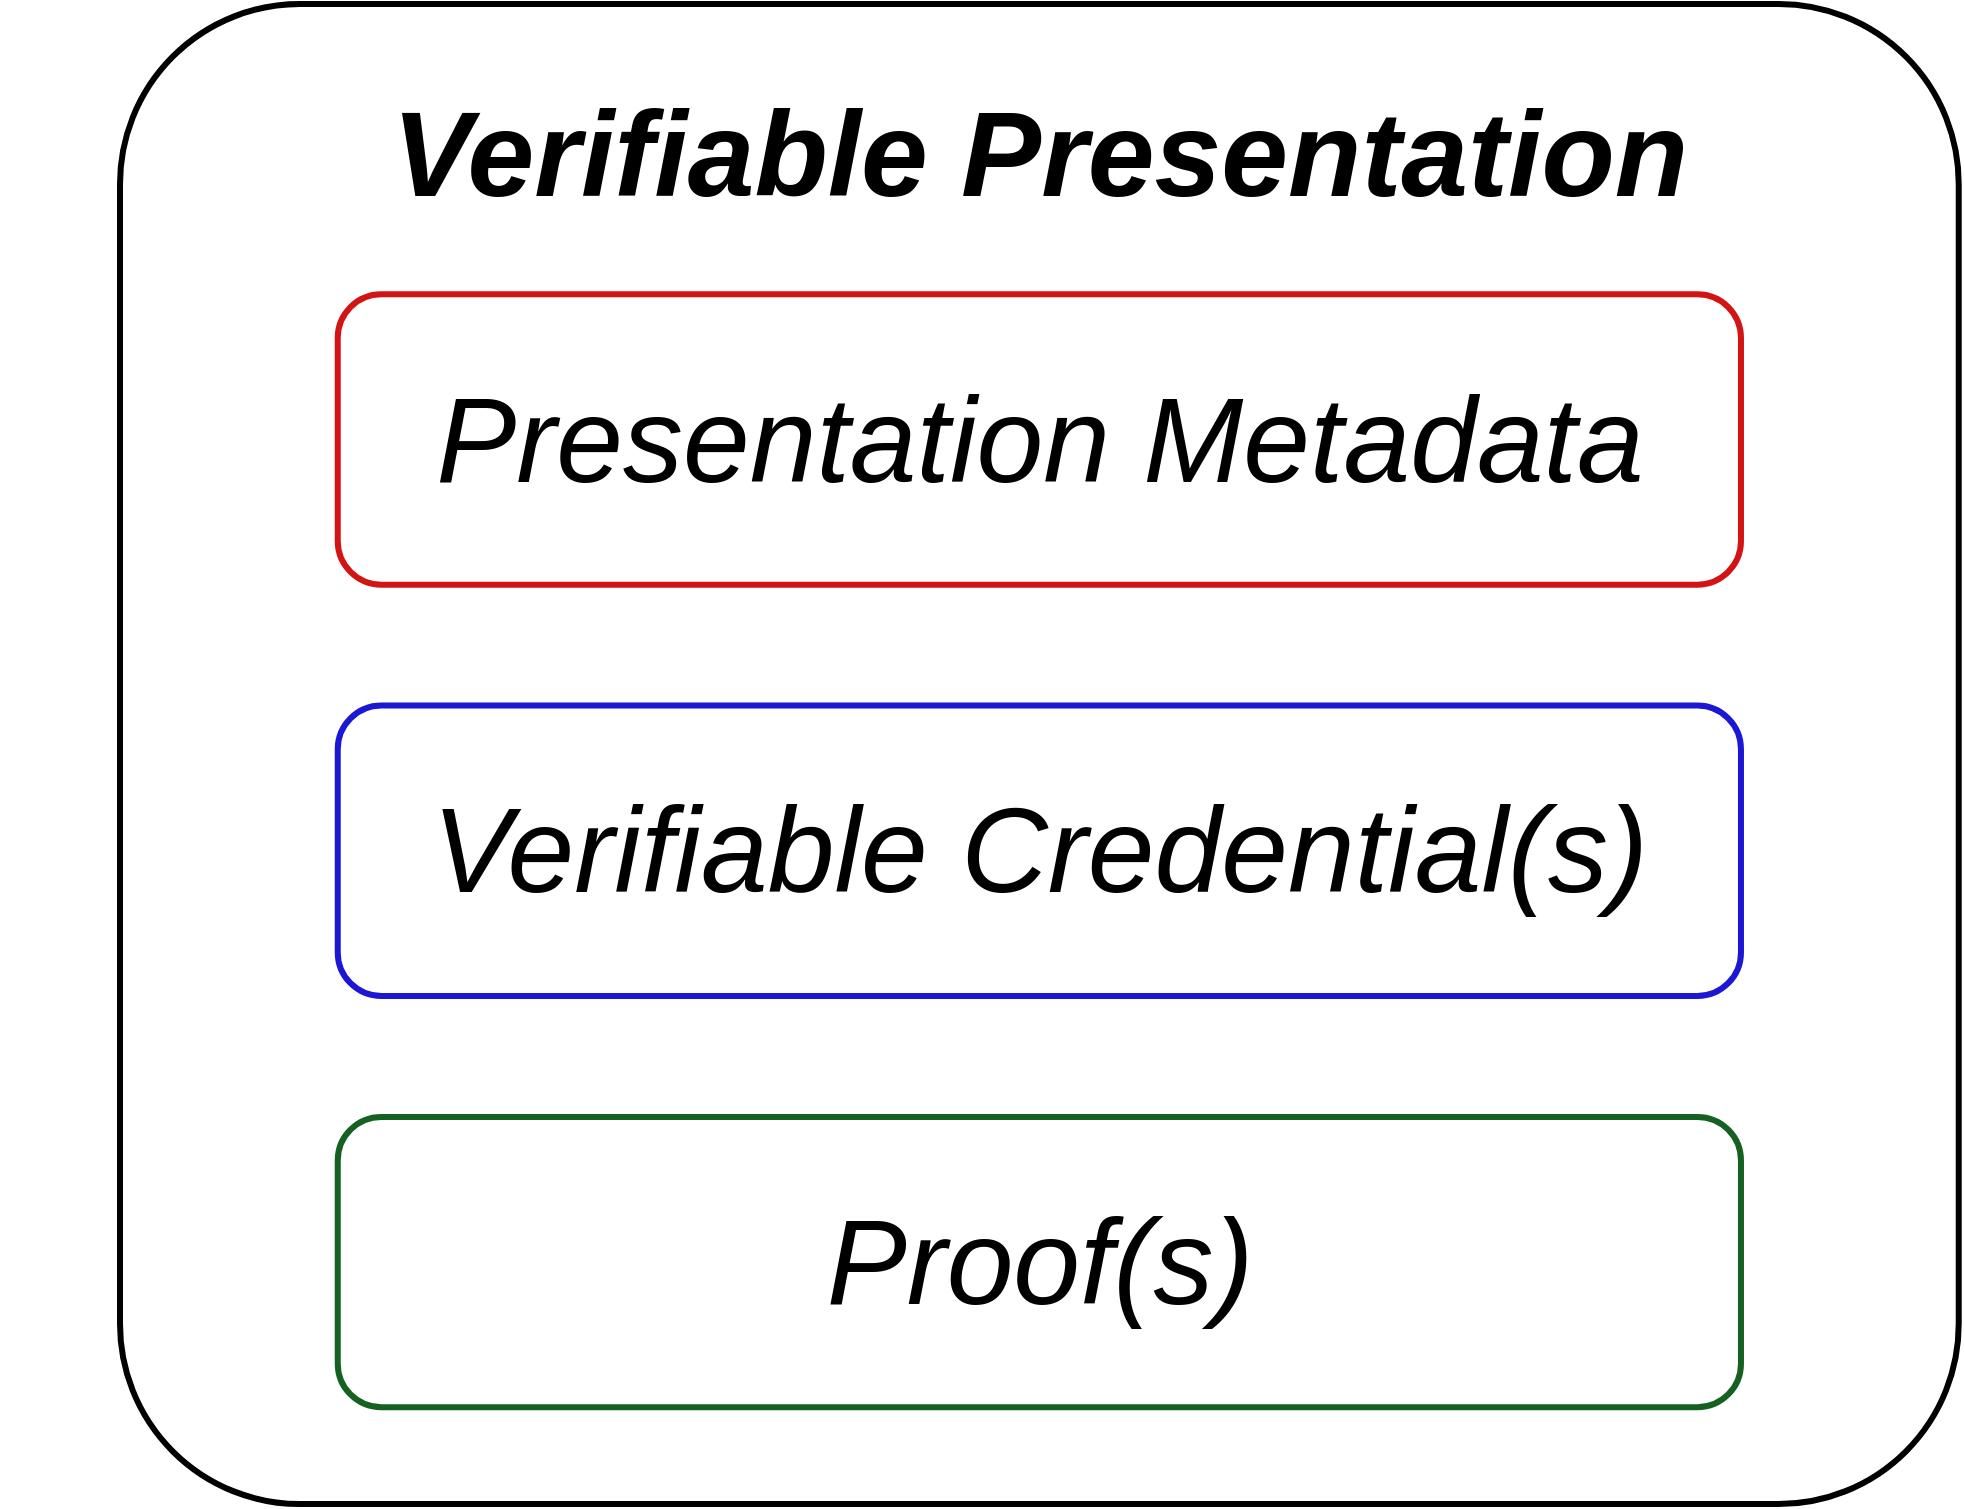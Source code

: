 <mxfile version="24.0.4" type="device">
  <diagram name="Page-1" id="ZRe_wIOORr0k_d4isBBX">
    <mxGraphModel dx="2485" dy="1895" grid="1" gridSize="10" guides="1" tooltips="1" connect="1" arrows="1" fold="1" page="1" pageScale="1" pageWidth="1169" pageHeight="827" math="0" shadow="0">
      <root>
        <mxCell id="0" />
        <mxCell id="1" parent="0" />
        <mxCell id="I-3xDNqU13IutiKupr62-10" style="edgeStyle=none;curved=1;rounded=0;orthogonalLoop=1;jettySize=auto;html=1;exitX=0;exitY=0.5;exitDx=0;exitDy=0;fontSize=12;startSize=8;endSize=8;" parent="1" edge="1">
          <mxGeometry relative="1" as="geometry">
            <mxPoint x="-1060" y="-519" as="sourcePoint" />
            <mxPoint x="-1060" y="-519" as="targetPoint" />
          </mxGeometry>
        </mxCell>
        <mxCell id="NV7x72Zd9u3rbeVEopfi-3" value="" style="rounded=1;whiteSpace=wrap;html=1;fillColor=none;strokeWidth=3;arcSize=12;" parent="1" vertex="1">
          <mxGeometry x="-1010" y="-780" width="919.36" height="750" as="geometry" />
        </mxCell>
        <mxCell id="NV7x72Zd9u3rbeVEopfi-5" value="&lt;i&gt;&lt;b&gt;&lt;font style=&quot;font-size: 60px;&quot;&gt;Verifiable Presentation&lt;/font&gt;&lt;/b&gt;&lt;/i&gt;" style="text;html=1;align=center;verticalAlign=middle;whiteSpace=wrap;rounded=0;fontSize=16;" parent="1" vertex="1">
          <mxGeometry x="-901.128" y="-741.29" width="701.617" height="72.581" as="geometry" />
        </mxCell>
        <mxCell id="CqYlGcgU1QHX9f7NfkNa-2" value="&lt;div&gt;&lt;font size=&quot;1&quot; style=&quot;&quot;&gt;&lt;i style=&quot;font-size: 60px;&quot;&gt;Presentation Metadata&lt;/i&gt;&lt;/font&gt;&lt;/div&gt;" style="rounded=1;whiteSpace=wrap;html=1;fillColor=none;strokeWidth=3;strokeColor=#d21414;" parent="1" vertex="1">
          <mxGeometry x="-901.128" y="-634.839" width="701.617" height="145.161" as="geometry" />
        </mxCell>
        <mxCell id="NV7x72Zd9u3rbeVEopfi-1" value="&lt;div&gt;&lt;font size=&quot;1&quot; style=&quot;&quot;&gt;&lt;i style=&quot;font-size: 60px;&quot;&gt;Verifiable Credential(s)&lt;/i&gt;&lt;/font&gt;&lt;/div&gt;" style="rounded=1;whiteSpace=wrap;html=1;fillColor=none;strokeWidth=3;strokeColor=#1b17d3;" parent="1" vertex="1">
          <mxGeometry x="-901.128" y="-429.194" width="701.617" height="145.161" as="geometry" />
        </mxCell>
        <mxCell id="NV7x72Zd9u3rbeVEopfi-2" value="&lt;div&gt;&lt;font size=&quot;1&quot; style=&quot;&quot;&gt;&lt;i style=&quot;font-size: 60px;&quot;&gt;Proof(s)&lt;/i&gt;&lt;/font&gt;&lt;/div&gt;" style="rounded=1;whiteSpace=wrap;html=1;fillColor=none;strokeWidth=3;strokeColor=#146121;" parent="1" vertex="1">
          <mxGeometry x="-901.128" y="-223.548" width="701.617" height="145.161" as="geometry" />
        </mxCell>
      </root>
    </mxGraphModel>
  </diagram>
</mxfile>
